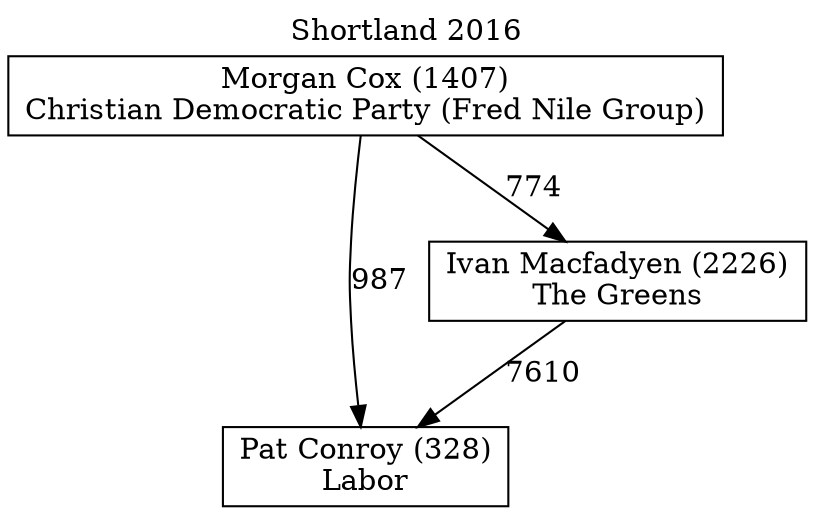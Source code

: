 // House preference flow
digraph "Pat Conroy (328)_Shortland_2016" {
	graph [label="Shortland 2016" labelloc=t mclimit=10]
	node [shape=box]
	"Pat Conroy (328)" [label="Pat Conroy (328)
Labor"]
	"Morgan Cox (1407)" [label="Morgan Cox (1407)
Christian Democratic Party (Fred Nile Group)"]
	"Ivan Macfadyen (2226)" [label="Ivan Macfadyen (2226)
The Greens"]
	"Ivan Macfadyen (2226)" -> "Pat Conroy (328)" [label=7610]
	"Morgan Cox (1407)" -> "Pat Conroy (328)" [label=987]
	"Morgan Cox (1407)" -> "Ivan Macfadyen (2226)" [label=774]
}
